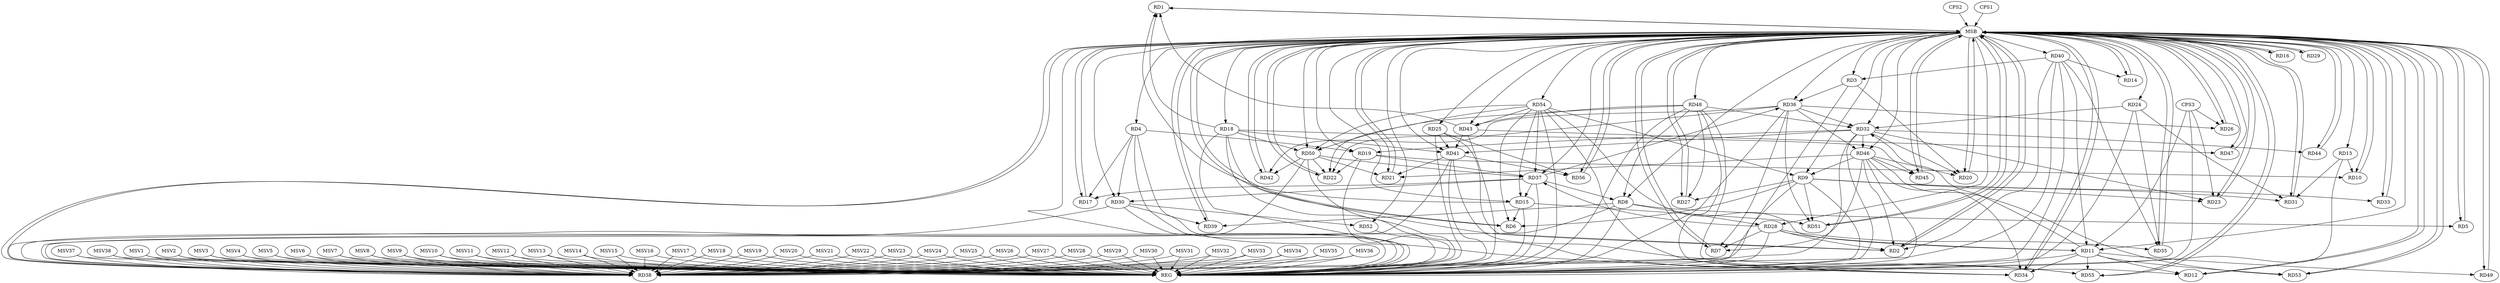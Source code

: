 strict digraph G {
  RD1 [ label="RD1" ];
  RD2 [ label="RD2" ];
  RD3 [ label="RD3" ];
  RD4 [ label="RD4" ];
  RD5 [ label="RD5" ];
  RD6 [ label="RD6" ];
  RD7 [ label="RD7" ];
  RD8 [ label="RD8" ];
  RD9 [ label="RD9" ];
  RD10 [ label="RD10" ];
  RD11 [ label="RD11" ];
  RD12 [ label="RD12" ];
  RD13 [ label="RD13" ];
  RD14 [ label="RD14" ];
  RD15 [ label="RD15" ];
  RD16 [ label="RD16" ];
  RD17 [ label="RD17" ];
  RD18 [ label="RD18" ];
  RD19 [ label="RD19" ];
  RD20 [ label="RD20" ];
  RD21 [ label="RD21" ];
  RD22 [ label="RD22" ];
  RD23 [ label="RD23" ];
  RD24 [ label="RD24" ];
  RD25 [ label="RD25" ];
  RD26 [ label="RD26" ];
  RD27 [ label="RD27" ];
  RD28 [ label="RD28" ];
  RD29 [ label="RD29" ];
  RD30 [ label="RD30" ];
  RD31 [ label="RD31" ];
  RD32 [ label="RD32" ];
  RD33 [ label="RD33" ];
  RD34 [ label="RD34" ];
  RD35 [ label="RD35" ];
  RD36 [ label="RD36" ];
  RD37 [ label="RD37" ];
  RD38 [ label="RD38" ];
  RD39 [ label="RD39" ];
  RD40 [ label="RD40" ];
  RD41 [ label="RD41" ];
  RD42 [ label="RD42" ];
  RD43 [ label="RD43" ];
  RD44 [ label="RD44" ];
  RD45 [ label="RD45" ];
  RD46 [ label="RD46" ];
  RD47 [ label="RD47" ];
  RD48 [ label="RD48" ];
  RD49 [ label="RD49" ];
  RD50 [ label="RD50" ];
  RD51 [ label="RD51" ];
  RD52 [ label="RD52" ];
  RD53 [ label="RD53" ];
  RD54 [ label="RD54" ];
  RD55 [ label="RD55" ];
  RD56 [ label="RD56" ];
  CPS1 [ label="CPS1" ];
  CPS2 [ label="CPS2" ];
  CPS3 [ label="CPS3" ];
  REG [ label="REG" ];
  MSB [ label="MSB" ];
  MSV1 [ label="MSV1" ];
  MSV2 [ label="MSV2" ];
  MSV3 [ label="MSV3" ];
  MSV4 [ label="MSV4" ];
  MSV5 [ label="MSV5" ];
  MSV6 [ label="MSV6" ];
  MSV7 [ label="MSV7" ];
  MSV8 [ label="MSV8" ];
  MSV9 [ label="MSV9" ];
  MSV10 [ label="MSV10" ];
  MSV11 [ label="MSV11" ];
  MSV12 [ label="MSV12" ];
  MSV13 [ label="MSV13" ];
  MSV14 [ label="MSV14" ];
  MSV15 [ label="MSV15" ];
  MSV16 [ label="MSV16" ];
  MSV17 [ label="MSV17" ];
  MSV18 [ label="MSV18" ];
  MSV19 [ label="MSV19" ];
  MSV20 [ label="MSV20" ];
  MSV21 [ label="MSV21" ];
  MSV22 [ label="MSV22" ];
  MSV23 [ label="MSV23" ];
  MSV24 [ label="MSV24" ];
  MSV25 [ label="MSV25" ];
  MSV26 [ label="MSV26" ];
  MSV27 [ label="MSV27" ];
  MSV28 [ label="MSV28" ];
  MSV29 [ label="MSV29" ];
  MSV30 [ label="MSV30" ];
  MSV31 [ label="MSV31" ];
  MSV32 [ label="MSV32" ];
  MSV33 [ label="MSV33" ];
  MSV34 [ label="MSV34" ];
  MSV35 [ label="MSV35" ];
  MSV36 [ label="MSV36" ];
  MSV37 [ label="MSV37" ];
  MSV38 [ label="MSV38" ];
  RD15 -> RD1;
  RD18 -> RD1;
  RD43 -> RD1;
  RD18 -> RD2;
  RD25 -> RD2;
  RD28 -> RD2;
  RD40 -> RD2;
  RD46 -> RD2;
  RD3 -> RD20;
  RD3 -> RD36;
  RD40 -> RD3;
  RD4 -> RD17;
  RD4 -> RD19;
  RD4 -> RD30;
  RD4 -> RD34;
  RD8 -> RD5;
  RD9 -> RD6;
  RD15 -> RD6;
  RD54 -> RD6;
  RD28 -> RD7;
  RD36 -> RD7;
  RD46 -> RD7;
  RD8 -> RD28;
  RD37 -> RD8;
  RD8 -> RD38;
  RD8 -> RD39;
  RD48 -> RD8;
  RD9 -> RD23;
  RD9 -> RD27;
  RD9 -> RD31;
  RD9 -> RD33;
  RD9 -> RD38;
  RD46 -> RD9;
  RD9 -> RD51;
  RD54 -> RD9;
  RD13 -> RD10;
  RD19 -> RD10;
  RD11 -> RD12;
  RD28 -> RD11;
  RD11 -> RD32;
  RD11 -> RD34;
  RD40 -> RD11;
  RD11 -> RD49;
  RD11 -> RD53;
  RD54 -> RD11;
  RD11 -> RD55;
  RD48 -> RD12;
  RD13 -> RD31;
  RD40 -> RD14;
  RD37 -> RD15;
  RD15 -> RD51;
  RD54 -> RD15;
  RD37 -> RD17;
  RD18 -> RD41;
  RD18 -> RD45;
  RD18 -> RD50;
  RD18 -> RD55;
  RD19 -> RD22;
  RD32 -> RD19;
  RD19 -> RD37;
  RD32 -> RD20;
  RD46 -> RD20;
  RD41 -> RD21;
  RD46 -> RD21;
  RD50 -> RD21;
  RD36 -> RD22;
  RD50 -> RD22;
  RD54 -> RD22;
  RD32 -> RD23;
  RD24 -> RD31;
  RD24 -> RD32;
  RD24 -> RD35;
  RD25 -> RD41;
  RD25 -> RD56;
  RD36 -> RD26;
  RD48 -> RD27;
  RD28 -> RD35;
  RD28 -> RD37;
  RD37 -> RD30;
  RD30 -> RD38;
  RD30 -> RD39;
  RD30 -> RD52;
  RD36 -> RD32;
  RD32 -> RD38;
  RD32 -> RD41;
  RD32 -> RD44;
  RD32 -> RD46;
  RD48 -> RD32;
  RD46 -> RD34;
  RD48 -> RD34;
  RD54 -> RD34;
  RD40 -> RD35;
  RD37 -> RD36;
  RD36 -> RD42;
  RD36 -> RD46;
  RD36 -> RD51;
  RD50 -> RD37;
  RD54 -> RD37;
  RD40 -> RD38;
  RD41 -> RD38;
  RD50 -> RD38;
  RD43 -> RD41;
  RD41 -> RD55;
  RD41 -> RD56;
  RD50 -> RD42;
  RD43 -> RD47;
  RD48 -> RD43;
  RD54 -> RD43;
  RD46 -> RD45;
  RD46 -> RD53;
  RD48 -> RD50;
  RD54 -> RD50;
  CPS3 -> RD23;
  CPS3 -> RD26;
  CPS3 -> RD11;
  RD3 -> REG;
  RD4 -> REG;
  RD8 -> REG;
  RD9 -> REG;
  RD11 -> REG;
  RD13 -> REG;
  RD15 -> REG;
  RD18 -> REG;
  RD19 -> REG;
  RD24 -> REG;
  RD25 -> REG;
  RD28 -> REG;
  RD30 -> REG;
  RD32 -> REG;
  RD36 -> REG;
  RD37 -> REG;
  RD40 -> REG;
  RD41 -> REG;
  RD43 -> REG;
  RD46 -> REG;
  RD48 -> REG;
  RD50 -> REG;
  RD52 -> REG;
  RD54 -> REG;
  CPS3 -> REG;
  RD1 -> MSB;
  MSB -> RD40;
  MSB -> RD44;
  MSB -> RD56;
  MSB -> REG;
  RD2 -> MSB;
  MSB -> RD27;
  MSB -> RD33;
  MSB -> RD34;
  MSB -> RD38;
  RD5 -> MSB;
  MSB -> RD1;
  MSB -> RD2;
  MSB -> RD9;
  MSB -> RD15;
  MSB -> RD21;
  MSB -> RD36;
  RD6 -> MSB;
  MSB -> RD4;
  MSB -> RD7;
  MSB -> RD8;
  MSB -> RD12;
  MSB -> RD18;
  MSB -> RD23;
  MSB -> RD32;
  MSB -> RD42;
  MSB -> RD54;
  RD7 -> MSB;
  MSB -> RD16;
  MSB -> RD49;
  RD10 -> MSB;
  MSB -> RD51;
  RD12 -> MSB;
  MSB -> RD17;
  MSB -> RD43;
  MSB -> RD45;
  MSB -> RD55;
  RD14 -> MSB;
  MSB -> RD47;
  MSB -> RD50;
  RD16 -> MSB;
  MSB -> RD3;
  MSB -> RD11;
  MSB -> RD26;
  MSB -> RD52;
  RD17 -> MSB;
  MSB -> RD5;
  MSB -> RD19;
  MSB -> RD35;
  RD20 -> MSB;
  MSB -> RD24;
  MSB -> RD25;
  MSB -> RD29;
  RD21 -> MSB;
  MSB -> RD30;
  MSB -> RD31;
  MSB -> RD53;
  RD22 -> MSB;
  MSB -> RD13;
  MSB -> RD28;
  RD23 -> MSB;
  MSB -> RD20;
  MSB -> RD39;
  RD26 -> MSB;
  MSB -> RD10;
  MSB -> RD41;
  RD27 -> MSB;
  MSB -> RD37;
  RD29 -> MSB;
  MSB -> RD46;
  RD31 -> MSB;
  RD33 -> MSB;
  RD34 -> MSB;
  RD35 -> MSB;
  RD38 -> MSB;
  MSB -> RD6;
  RD39 -> MSB;
  RD42 -> MSB;
  RD44 -> MSB;
  MSB -> RD22;
  MSB -> RD48;
  RD45 -> MSB;
  RD47 -> MSB;
  RD49 -> MSB;
  MSB -> RD14;
  RD51 -> MSB;
  RD53 -> MSB;
  RD55 -> MSB;
  RD56 -> MSB;
  CPS1 -> MSB;
  CPS2 -> MSB;
  MSV1 -> RD38;
  MSV2 -> RD38;
  MSV3 -> RD38;
  MSV4 -> RD38;
  MSV1 -> REG;
  MSV2 -> REG;
  MSV3 -> REG;
  MSV4 -> REG;
  MSV5 -> RD38;
  MSV6 -> RD38;
  MSV7 -> RD38;
  MSV8 -> RD38;
  MSV9 -> RD38;
  MSV10 -> RD38;
  MSV11 -> RD38;
  MSV12 -> RD38;
  MSV5 -> REG;
  MSV6 -> REG;
  MSV7 -> REG;
  MSV8 -> REG;
  MSV9 -> REG;
  MSV10 -> REG;
  MSV11 -> REG;
  MSV12 -> REG;
  MSV13 -> RD38;
  MSV14 -> RD38;
  MSV13 -> REG;
  MSV14 -> REG;
  MSV15 -> RD38;
  MSV16 -> RD38;
  MSV15 -> REG;
  MSV16 -> REG;
  MSV17 -> RD38;
  MSV18 -> RD38;
  MSV19 -> RD38;
  MSV20 -> RD38;
  MSV21 -> RD38;
  MSV17 -> REG;
  MSV18 -> REG;
  MSV19 -> REG;
  MSV20 -> REG;
  MSV21 -> REG;
  MSV22 -> RD38;
  MSV23 -> RD38;
  MSV24 -> RD38;
  MSV22 -> REG;
  MSV23 -> REG;
  MSV24 -> REG;
  MSV25 -> RD38;
  MSV25 -> REG;
  MSV26 -> RD38;
  MSV27 -> RD38;
  MSV26 -> REG;
  MSV27 -> REG;
  MSV28 -> RD38;
  MSV28 -> REG;
  MSV29 -> RD38;
  MSV29 -> REG;
  MSV30 -> RD38;
  MSV31 -> RD38;
  MSV30 -> REG;
  MSV31 -> REG;
  MSV32 -> RD38;
  MSV33 -> RD38;
  MSV34 -> RD38;
  MSV35 -> RD38;
  MSV32 -> REG;
  MSV33 -> REG;
  MSV34 -> REG;
  MSV35 -> REG;
  MSV36 -> RD38;
  MSV37 -> RD38;
  MSV36 -> REG;
  MSV37 -> REG;
  MSV38 -> RD38;
  MSV38 -> REG;
}
